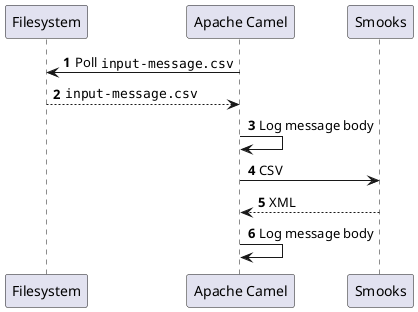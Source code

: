 @startuml
autonumber

Filesystem <- "Apache Camel": Poll ""input-message.csv""
Filesystem --> "Apache Camel": ""input-message.csv""
"Apache Camel" -> "Apache Camel": Log message body
"Apache Camel" -> Smooks: CSV
Smooks --> "Apache Camel": XML
"Apache Camel" -> "Apache Camel": Log message body
@enduml
